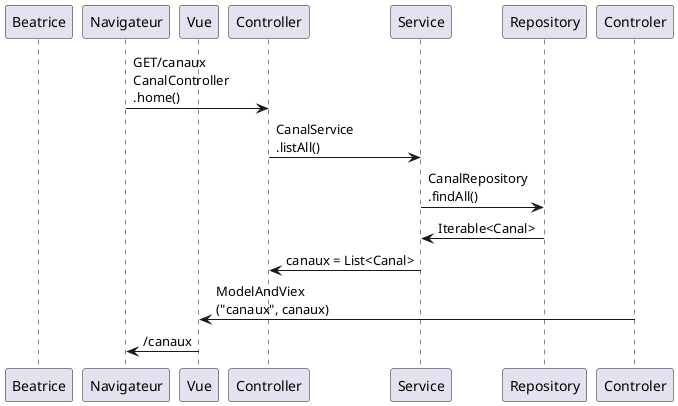 @startuml
participant Beatrice
participant Navigateur
participant Vue
Navigateur -> Controller : GET/canaux\nCanalController\n.home()
Controller -> Service : CanalService\n.listAll()
Service -> Repository : CanalRepository\n.findAll()
Repository -> Service : Iterable<Canal>
Service -> Controller : canaux = List<Canal>
Controler -> Vue : ModelAndViex\n("canaux", canaux)
Vue -> Navigateur : /canaux
@enduml